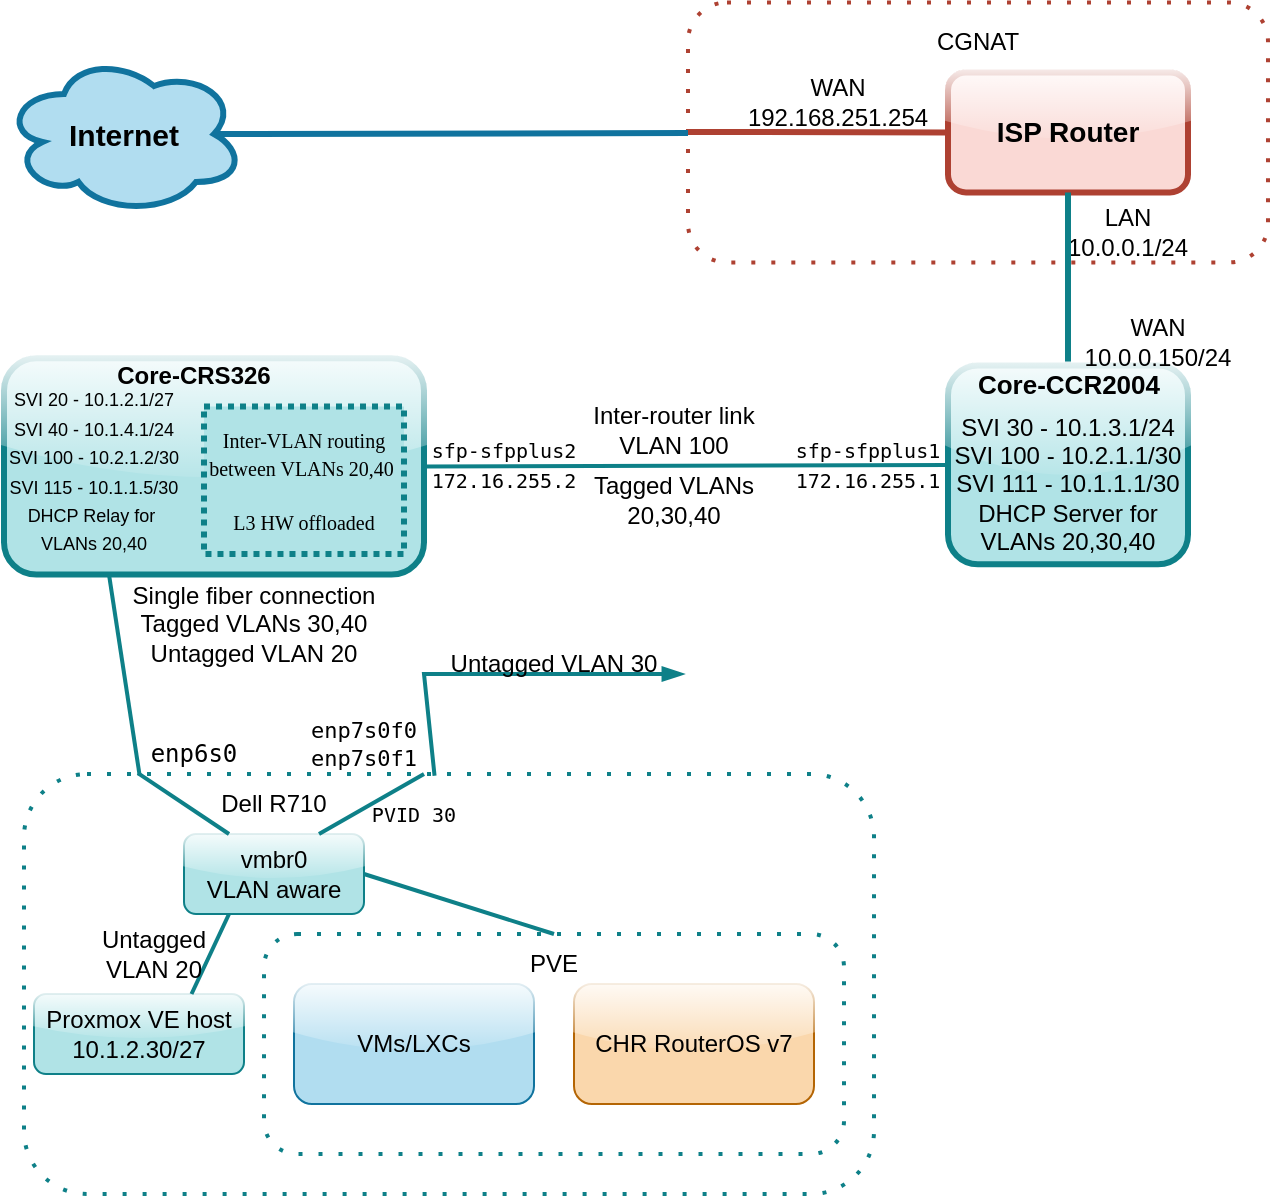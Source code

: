 <mxfile version="28.0.7">
  <diagram name="Page-1" id="laLs3gU-Ayf5YXLH03XQ">
    <mxGraphModel dx="1132" dy="1822" grid="1" gridSize="10" guides="1" tooltips="1" connect="1" arrows="1" fold="1" page="1" pageScale="1" pageWidth="850" pageHeight="1100" math="0" shadow="0">
      <root>
        <mxCell id="0" />
        <mxCell id="1" parent="0" />
        <mxCell id="ZiTYzqAb13dxJsLZ45qU-4" value="" style="rounded=1;whiteSpace=wrap;html=1;fillColor=none;dashed=1;dashPattern=1 4;strokeColor=#ae4132;strokeWidth=2;" vertex="1" parent="1">
          <mxGeometry x="352" y="-15.79" width="290" height="130" as="geometry" />
        </mxCell>
        <mxCell id="ZiTYzqAb13dxJsLZ45qU-1" value="&lt;b&gt;&lt;font style=&quot;font-size: 15px;&quot;&gt;Internet&lt;/font&gt;&lt;/b&gt;" style="ellipse;shape=cloud;whiteSpace=wrap;html=1;fillColor=#b1ddf0;strokeColor=#10739e;strokeWidth=3;" vertex="1" parent="1">
          <mxGeometry x="10" y="10" width="120" height="80" as="geometry" />
        </mxCell>
        <mxCell id="ZiTYzqAb13dxJsLZ45qU-3" value="&lt;b&gt;&lt;font style=&quot;font-size: 14px;&quot;&gt;ISP Router&lt;/font&gt;&lt;/b&gt;" style="rounded=1;whiteSpace=wrap;html=1;fillColor=#fad9d5;strokeColor=light-dark(#AE4132,#EC7B65);strokeWidth=3;glass=1;" vertex="1" parent="1">
          <mxGeometry x="482" y="19.21" width="120" height="60" as="geometry" />
        </mxCell>
        <mxCell id="ZiTYzqAb13dxJsLZ45qU-5" value="CGNAT" style="text;html=1;align=center;verticalAlign=middle;whiteSpace=wrap;rounded=0;fillColor=none;strokeColor=none;" vertex="1" parent="1">
          <mxGeometry x="462" y="-15.79" width="70" height="40" as="geometry" />
        </mxCell>
        <mxCell id="ZiTYzqAb13dxJsLZ45qU-6" value="" style="endArrow=none;html=1;rounded=0;exitX=0.875;exitY=0.5;exitDx=0;exitDy=0;exitPerimeter=0;fillColor=#b1ddf0;strokeColor=#10739e;strokeWidth=3;" edge="1" parent="1" source="ZiTYzqAb13dxJsLZ45qU-1" target="ZiTYzqAb13dxJsLZ45qU-4">
          <mxGeometry width="50" height="50" relative="1" as="geometry">
            <mxPoint x="280" y="150" as="sourcePoint" />
            <mxPoint x="330" y="100" as="targetPoint" />
          </mxGeometry>
        </mxCell>
        <mxCell id="ZiTYzqAb13dxJsLZ45qU-7" value="" style="endArrow=none;html=1;rounded=0;exitX=0.875;exitY=0.5;exitDx=0;exitDy=0;exitPerimeter=0;fillColor=#fad9d5;strokeColor=#ae4132;strokeWidth=3;entryX=0;entryY=0.5;entryDx=0;entryDy=0;" edge="1" parent="1" target="ZiTYzqAb13dxJsLZ45qU-3">
          <mxGeometry width="50" height="50" relative="1" as="geometry">
            <mxPoint x="352" y="48.97" as="sourcePoint" />
            <mxPoint x="457" y="48.97" as="targetPoint" />
          </mxGeometry>
        </mxCell>
        <mxCell id="ZiTYzqAb13dxJsLZ45qU-8" value="&lt;div&gt;WAN&lt;/div&gt;&lt;div&gt;192.168.251.254&lt;/div&gt;" style="text;html=1;align=center;verticalAlign=middle;whiteSpace=wrap;rounded=0;" vertex="1" parent="1">
          <mxGeometry x="382" y="19.21" width="90" height="30" as="geometry" />
        </mxCell>
        <mxCell id="ZiTYzqAb13dxJsLZ45qU-9" value="&lt;div&gt;LAN&lt;/div&gt;&lt;div&gt;10.0.0.1/24&lt;/div&gt;" style="text;html=1;align=center;verticalAlign=middle;whiteSpace=wrap;rounded=0;" vertex="1" parent="1">
          <mxGeometry x="542" y="84.21" width="60" height="30" as="geometry" />
        </mxCell>
        <mxCell id="ZiTYzqAb13dxJsLZ45qU-10" value="" style="endArrow=none;html=1;rounded=0;entryX=0.5;entryY=1;entryDx=0;entryDy=0;fillColor=#b0e3e6;strokeColor=#0e8088;strokeWidth=3;exitX=0.5;exitY=0;exitDx=0;exitDy=0;" edge="1" parent="1" source="ZiTYzqAb13dxJsLZ45qU-11" target="ZiTYzqAb13dxJsLZ45qU-3">
          <mxGeometry width="50" height="50" relative="1" as="geometry">
            <mxPoint x="542" y="149.21" as="sourcePoint" />
            <mxPoint x="562" y="99.21" as="targetPoint" />
          </mxGeometry>
        </mxCell>
        <mxCell id="ZiTYzqAb13dxJsLZ45qU-11" value="" style="rounded=1;whiteSpace=wrap;html=1;fillColor=#b0e3e6;strokeColor=#0e8088;strokeWidth=3;glass=1;" vertex="1" parent="1">
          <mxGeometry x="482" y="165.76" width="120" height="99.38" as="geometry" />
        </mxCell>
        <mxCell id="ZiTYzqAb13dxJsLZ45qU-13" value="&lt;div&gt;WAN&lt;/div&gt;&lt;div&gt;10.0.0.150/24&lt;/div&gt;" style="text;html=1;align=center;verticalAlign=middle;whiteSpace=wrap;rounded=0;fillColor=none;strokeColor=none;" vertex="1" parent="1">
          <mxGeometry x="547" y="138.59" width="80" height="30" as="geometry" />
        </mxCell>
        <mxCell id="ZiTYzqAb13dxJsLZ45qU-15" value="&lt;div&gt;&lt;b&gt;&lt;font style=&quot;font-size: 13px;&quot;&gt;Core-CCR2004&lt;/font&gt;&lt;/b&gt;&lt;/div&gt;" style="text;html=1;align=center;verticalAlign=middle;whiteSpace=wrap;rounded=0;fillColor=none;strokeColor=none;" vertex="1" parent="1">
          <mxGeometry x="489.5" y="165.76" width="105" height="17.5" as="geometry" />
        </mxCell>
        <mxCell id="ZiTYzqAb13dxJsLZ45qU-19" value="" style="rounded=1;whiteSpace=wrap;html=1;fillColor=#b0e3e6;strokeColor=#0e8088;strokeWidth=3;glass=1;" vertex="1" parent="1">
          <mxGeometry x="10" y="162.18" width="210" height="108.12" as="geometry" />
        </mxCell>
        <mxCell id="ZiTYzqAb13dxJsLZ45qU-20" value="Core-CRS326" style="text;html=1;align=center;verticalAlign=middle;whiteSpace=wrap;rounded=0;fontStyle=1;fillColor=none;strokeColor=none;" vertex="1" parent="1">
          <mxGeometry x="65" y="156.26" width="80" height="30" as="geometry" />
        </mxCell>
        <mxCell id="ZiTYzqAb13dxJsLZ45qU-22" value="&lt;div&gt;SVI 30 - 10.1.3.1/24&lt;/div&gt;&lt;div&gt;SVI 100 - 10.2.1.1/30&lt;/div&gt;&lt;div&gt;SVI 111 - 10.1.1.1/30&lt;/div&gt;&lt;div&gt;DHCP Server for VLANs 20,30,40&lt;/div&gt;" style="text;html=1;align=center;verticalAlign=middle;whiteSpace=wrap;rounded=0;fillColor=none;strokeColor=none;" vertex="1" parent="1">
          <mxGeometry x="477" y="185.47" width="130" height="80" as="geometry" />
        </mxCell>
        <mxCell id="ZiTYzqAb13dxJsLZ45qU-23" value="&lt;div&gt;&lt;font style=&quot;font-size: 9px;&quot;&gt;SVI 20 - 10.1.2.1/27&lt;/font&gt;&lt;/div&gt;&lt;div&gt;&lt;font style=&quot;font-size: 9px;&quot;&gt;SVI 40 - 10.1.4.1/24&lt;/font&gt;&lt;/div&gt;&lt;div&gt;&lt;font style=&quot;font-size: 9px;&quot;&gt;SVI 100 - 10.2.1.2/30&lt;/font&gt;&lt;/div&gt;&lt;div&gt;&lt;font style=&quot;font-size: 9px;&quot;&gt;SVI 115 - 10.1.1.5/30&lt;/font&gt;&lt;/div&gt;&lt;div&gt;&lt;font style=&quot;font-size: 9px;&quot;&gt;DHCP Relay for&amp;nbsp;&lt;/font&gt;&lt;/div&gt;&lt;div&gt;&lt;font style=&quot;font-size: 9px;&quot;&gt;VLANs 20,40&lt;/font&gt;&lt;/div&gt;" style="text;html=1;align=center;verticalAlign=middle;whiteSpace=wrap;rounded=0;fillColor=none;strokeColor=none;" vertex="1" parent="1">
          <mxGeometry x="10" y="175.78" width="90" height="84.69" as="geometry" />
        </mxCell>
        <mxCell id="ZiTYzqAb13dxJsLZ45qU-24" value="" style="endArrow=none;html=1;rounded=0;exitX=1;exitY=0.5;exitDx=0;exitDy=0;entryX=0;entryY=0.5;entryDx=0;entryDy=0;fillColor=#b0e3e6;strokeColor=#0e8088;strokeWidth=2;" edge="1" parent="1" source="ZiTYzqAb13dxJsLZ45qU-19" target="ZiTYzqAb13dxJsLZ45qU-11">
          <mxGeometry width="50" height="50" relative="1" as="geometry">
            <mxPoint x="220" y="213.26" as="sourcePoint" />
            <mxPoint x="482" y="212.47" as="targetPoint" />
          </mxGeometry>
        </mxCell>
        <mxCell id="ZiTYzqAb13dxJsLZ45qU-26" value="&lt;div&gt;Inter-router link&lt;/div&gt;&lt;div&gt;VLAN 100&lt;/div&gt;" style="text;html=1;align=center;verticalAlign=middle;whiteSpace=wrap;rounded=0;fillColor=none;strokeColor=none;" vertex="1" parent="1">
          <mxGeometry x="300" y="183.26" width="90" height="30" as="geometry" />
        </mxCell>
        <mxCell id="ZiTYzqAb13dxJsLZ45qU-28" value="Tagged VLANs 20,30,40" style="text;html=1;align=center;verticalAlign=middle;whiteSpace=wrap;rounded=0;fillColor=none;strokeColor=none;" vertex="1" parent="1">
          <mxGeometry x="295" y="213.26" width="100" height="40" as="geometry" />
        </mxCell>
        <mxCell id="ZiTYzqAb13dxJsLZ45qU-29" value="" style="rounded=1;whiteSpace=wrap;html=1;fillColor=none;dashed=1;dashPattern=1 4;strokeColor=#0e8088;strokeWidth=2;" vertex="1" parent="1">
          <mxGeometry x="20" y="370" width="425" height="210" as="geometry" />
        </mxCell>
        <mxCell id="ZiTYzqAb13dxJsLZ45qU-30" value="&lt;div&gt;Dell R710&lt;/div&gt;" style="text;html=1;align=center;verticalAlign=middle;whiteSpace=wrap;rounded=0;fillColor=none;strokeColor=none;" vertex="1" parent="1">
          <mxGeometry x="115" y="370" width="60" height="30" as="geometry" />
        </mxCell>
        <mxCell id="ZiTYzqAb13dxJsLZ45qU-31" value="" style="endArrow=none;html=1;rounded=0;entryX=0.25;entryY=1;entryDx=0;entryDy=0;exitX=0.136;exitY=0.003;exitDx=0;exitDy=0;fillColor=#b0e3e6;strokeColor=#0e8088;strokeWidth=2;exitPerimeter=0;" edge="1" parent="1" source="ZiTYzqAb13dxJsLZ45qU-29" target="ZiTYzqAb13dxJsLZ45qU-19">
          <mxGeometry width="50" height="50" relative="1" as="geometry">
            <mxPoint x="200" y="400" as="sourcePoint" />
            <mxPoint x="250" y="350" as="targetPoint" />
          </mxGeometry>
        </mxCell>
        <mxCell id="ZiTYzqAb13dxJsLZ45qU-32" value="&lt;div&gt;Single fiber connection&lt;/div&gt;&lt;div&gt;Tagged VLANs 30,40&lt;/div&gt;&lt;div&gt;Untagged VLAN 20&lt;/div&gt;" style="text;html=1;align=center;verticalAlign=middle;whiteSpace=wrap;rounded=0;fillColor=none;strokeColor=none;" vertex="1" parent="1">
          <mxGeometry x="70" y="270.3" width="130" height="50" as="geometry" />
        </mxCell>
        <mxCell id="ZiTYzqAb13dxJsLZ45qU-33" value="&lt;div&gt;vmbr0&lt;/div&gt;&lt;div&gt;VLAN aware&lt;/div&gt;" style="rounded=1;whiteSpace=wrap;html=1;fillColor=#b0e3e6;strokeColor=#0e8088;glass=1;" vertex="1" parent="1">
          <mxGeometry x="100" y="400" width="90" height="40" as="geometry" />
        </mxCell>
        <mxCell id="ZiTYzqAb13dxJsLZ45qU-34" value="" style="endArrow=none;html=1;rounded=0;entryX=0.134;entryY=-0.002;entryDx=0;entryDy=0;exitX=0.25;exitY=0;exitDx=0;exitDy=0;fillColor=#b0e3e6;strokeColor=#0e8088;endSize=8;strokeWidth=2;entryPerimeter=0;" edge="1" parent="1" source="ZiTYzqAb13dxJsLZ45qU-33" target="ZiTYzqAb13dxJsLZ45qU-29">
          <mxGeometry width="50" height="50" relative="1" as="geometry">
            <mxPoint x="200" y="430" as="sourcePoint" />
            <mxPoint x="250" y="380" as="targetPoint" />
          </mxGeometry>
        </mxCell>
        <mxCell id="ZiTYzqAb13dxJsLZ45qU-35" value="&lt;div&gt;Proxmox VE host&lt;/div&gt;&lt;div&gt;10.1.2.30/27&lt;/div&gt;" style="rounded=1;whiteSpace=wrap;html=1;fillColor=#b0e3e6;strokeColor=#0e8088;glass=1;" vertex="1" parent="1">
          <mxGeometry x="25" y="480" width="105" height="40" as="geometry" />
        </mxCell>
        <mxCell id="ZiTYzqAb13dxJsLZ45qU-36" value="" style="endArrow=none;html=1;rounded=0;entryX=0.25;entryY=1;entryDx=0;entryDy=0;exitX=0.75;exitY=0;exitDx=0;exitDy=0;fillColor=#b0e3e6;strokeColor=#0e8088;strokeWidth=2;" edge="1" parent="1" source="ZiTYzqAb13dxJsLZ45qU-35" target="ZiTYzqAb13dxJsLZ45qU-33">
          <mxGeometry width="50" height="50" relative="1" as="geometry">
            <mxPoint x="200" y="430" as="sourcePoint" />
            <mxPoint x="250" y="380" as="targetPoint" />
          </mxGeometry>
        </mxCell>
        <mxCell id="ZiTYzqAb13dxJsLZ45qU-37" value="Untagged VLAN 20" style="text;html=1;align=center;verticalAlign=middle;whiteSpace=wrap;rounded=0;fillColor=none;strokeColor=none;" vertex="1" parent="1">
          <mxGeometry x="55" y="445" width="60" height="30" as="geometry" />
        </mxCell>
        <mxCell id="ZiTYzqAb13dxJsLZ45qU-39" value="&lt;p&gt;&lt;font face=&quot;Lucida Console&quot; style=&quot;font-size: 10px;&quot;&gt;Inter-VLAN routing between VLANs 20,40&amp;nbsp;&lt;/font&gt;&lt;/p&gt;&lt;p&gt;&lt;font face=&quot;Lucida Console&quot; style=&quot;font-size: 10px;&quot;&gt;L3 HW offloaded&lt;/font&gt;&lt;/p&gt;" style="text;html=1;align=center;verticalAlign=middle;whiteSpace=wrap;rounded=0;fillColor=#b0e3e6;strokeColor=#0e8088;strokeWidth=3;dashed=1;dashPattern=1 1;" vertex="1" parent="1">
          <mxGeometry x="110" y="186.26" width="100" height="73.74" as="geometry" />
        </mxCell>
        <mxCell id="ZiTYzqAb13dxJsLZ45qU-40" value="&lt;pre&gt;enp6s0&lt;/pre&gt;" style="text;html=1;align=center;verticalAlign=middle;whiteSpace=wrap;rounded=0;fillColor=none;strokeColor=none;" vertex="1" parent="1">
          <mxGeometry x="80" y="350" width="50" height="20" as="geometry" />
        </mxCell>
        <mxCell id="ZiTYzqAb13dxJsLZ45qU-41" value="&lt;div style=&quot;line-height: 10%;&quot;&gt;&lt;pre&gt;&lt;font style=&quot;font-size: 11px;&quot;&gt;enp7s0f0&lt;/font&gt;&lt;/pre&gt;&lt;pre&gt;&lt;font style=&quot;font-size: 11px;&quot;&gt;enp7s0f1&lt;/font&gt;&lt;/pre&gt;&lt;/div&gt;" style="text;html=1;align=center;verticalAlign=middle;whiteSpace=wrap;rounded=0;perimeterSpacing=0;fillColor=none;strokeColor=none;" vertex="1" parent="1">
          <mxGeometry x="160" y="330" width="60" height="50" as="geometry" />
        </mxCell>
        <mxCell id="ZiTYzqAb13dxJsLZ45qU-42" value="" style="endArrow=blockThin;html=1;rounded=0;exitX=0.483;exitY=0.004;exitDx=0;exitDy=0;exitPerimeter=0;startArrow=none;startFill=0;endFill=1;strokeWidth=2;fillColor=#b0e3e6;strokeColor=#0e8088;" edge="1" parent="1" source="ZiTYzqAb13dxJsLZ45qU-29">
          <mxGeometry width="50" height="50" relative="1" as="geometry">
            <mxPoint x="280" y="430" as="sourcePoint" />
            <mxPoint x="350" y="320" as="targetPoint" />
            <Array as="points">
              <mxPoint x="220" y="320" />
            </Array>
          </mxGeometry>
        </mxCell>
        <mxCell id="ZiTYzqAb13dxJsLZ45qU-43" value="Untagged VLAN 30" style="text;html=1;align=center;verticalAlign=middle;whiteSpace=wrap;rounded=0;fillColor=none;strokeColor=none;" vertex="1" parent="1">
          <mxGeometry x="230" y="300" width="110" height="30" as="geometry" />
        </mxCell>
        <mxCell id="ZiTYzqAb13dxJsLZ45qU-45" value="" style="endArrow=none;html=1;rounded=0;exitX=0.75;exitY=0;exitDx=0;exitDy=0;fillColor=#b0e3e6;strokeColor=#0e8088;strokeWidth=2;" edge="1" parent="1" source="ZiTYzqAb13dxJsLZ45qU-33">
          <mxGeometry width="50" height="50" relative="1" as="geometry">
            <mxPoint x="280" y="430" as="sourcePoint" />
            <mxPoint x="220" y="370" as="targetPoint" />
          </mxGeometry>
        </mxCell>
        <mxCell id="ZiTYzqAb13dxJsLZ45qU-46" value="&lt;pre&gt;&lt;font style=&quot;font-size: 10px;&quot;&gt;PVID 30&lt;/font&gt;&lt;/pre&gt;" style="text;html=1;align=center;verticalAlign=middle;whiteSpace=wrap;rounded=0;fillColor=none;strokeColor=none;" vertex="1" parent="1">
          <mxGeometry x="190" y="380" width="50" height="20" as="geometry" />
        </mxCell>
        <mxCell id="ZiTYzqAb13dxJsLZ45qU-48" value="" style="rounded=1;whiteSpace=wrap;html=1;fillColor=none;strokeColor=#0e8088;dashed=1;dashPattern=1 4;strokeWidth=2;" vertex="1" parent="1">
          <mxGeometry x="140" y="450" width="290" height="110" as="geometry" />
        </mxCell>
        <mxCell id="ZiTYzqAb13dxJsLZ45qU-49" value="PVE" style="text;html=1;align=center;verticalAlign=middle;whiteSpace=wrap;rounded=0;fillColor=none;strokeColor=none;" vertex="1" parent="1">
          <mxGeometry x="255" y="450" width="60" height="30" as="geometry" />
        </mxCell>
        <mxCell id="ZiTYzqAb13dxJsLZ45qU-50" value="" style="endArrow=none;html=1;rounded=0;entryX=0.5;entryY=0;entryDx=0;entryDy=0;exitX=1;exitY=0.5;exitDx=0;exitDy=0;fillColor=#b0e3e6;strokeColor=#0e8088;strokeWidth=2;" edge="1" parent="1" source="ZiTYzqAb13dxJsLZ45qU-33" target="ZiTYzqAb13dxJsLZ45qU-48">
          <mxGeometry width="50" height="50" relative="1" as="geometry">
            <mxPoint x="240" y="540" as="sourcePoint" />
            <mxPoint x="290" y="490" as="targetPoint" />
          </mxGeometry>
        </mxCell>
        <mxCell id="ZiTYzqAb13dxJsLZ45qU-51" value="&lt;pre&gt;&lt;font style=&quot;font-size: 10px;&quot;&gt;sfp-sfpplus2&lt;br&gt;172.16.255.2&lt;/font&gt;&lt;/pre&gt;" style="text;html=1;align=center;verticalAlign=middle;whiteSpace=wrap;rounded=0;fillColor=none;strokeColor=none;" vertex="1" parent="1">
          <mxGeometry x="220" y="205.45" width="80" height="20" as="geometry" />
        </mxCell>
        <mxCell id="ZiTYzqAb13dxJsLZ45qU-52" value="&lt;pre&gt;&lt;font style=&quot;font-size: 10px;&quot;&gt;sfp-sfpplus1&lt;br&gt;172.16.255.1&lt;/font&gt;&lt;/pre&gt;" style="text;html=1;align=center;verticalAlign=middle;whiteSpace=wrap;rounded=0;fillColor=none;strokeColor=none;" vertex="1" parent="1">
          <mxGeometry x="402" y="205.45" width="80" height="20" as="geometry" />
        </mxCell>
        <mxCell id="ZiTYzqAb13dxJsLZ45qU-54" value="VMs/LXCs" style="rounded=1;whiteSpace=wrap;html=1;glass=1;fillColor=#b1ddf0;strokeColor=#10739e;" vertex="1" parent="1">
          <mxGeometry x="155" y="475" width="120" height="60" as="geometry" />
        </mxCell>
        <mxCell id="ZiTYzqAb13dxJsLZ45qU-55" value="CHR RouterOS v7" style="rounded=1;whiteSpace=wrap;html=1;fillColor=#fad7ac;strokeColor=#b46504;glass=1;" vertex="1" parent="1">
          <mxGeometry x="295" y="475" width="120" height="60" as="geometry" />
        </mxCell>
      </root>
    </mxGraphModel>
  </diagram>
</mxfile>
